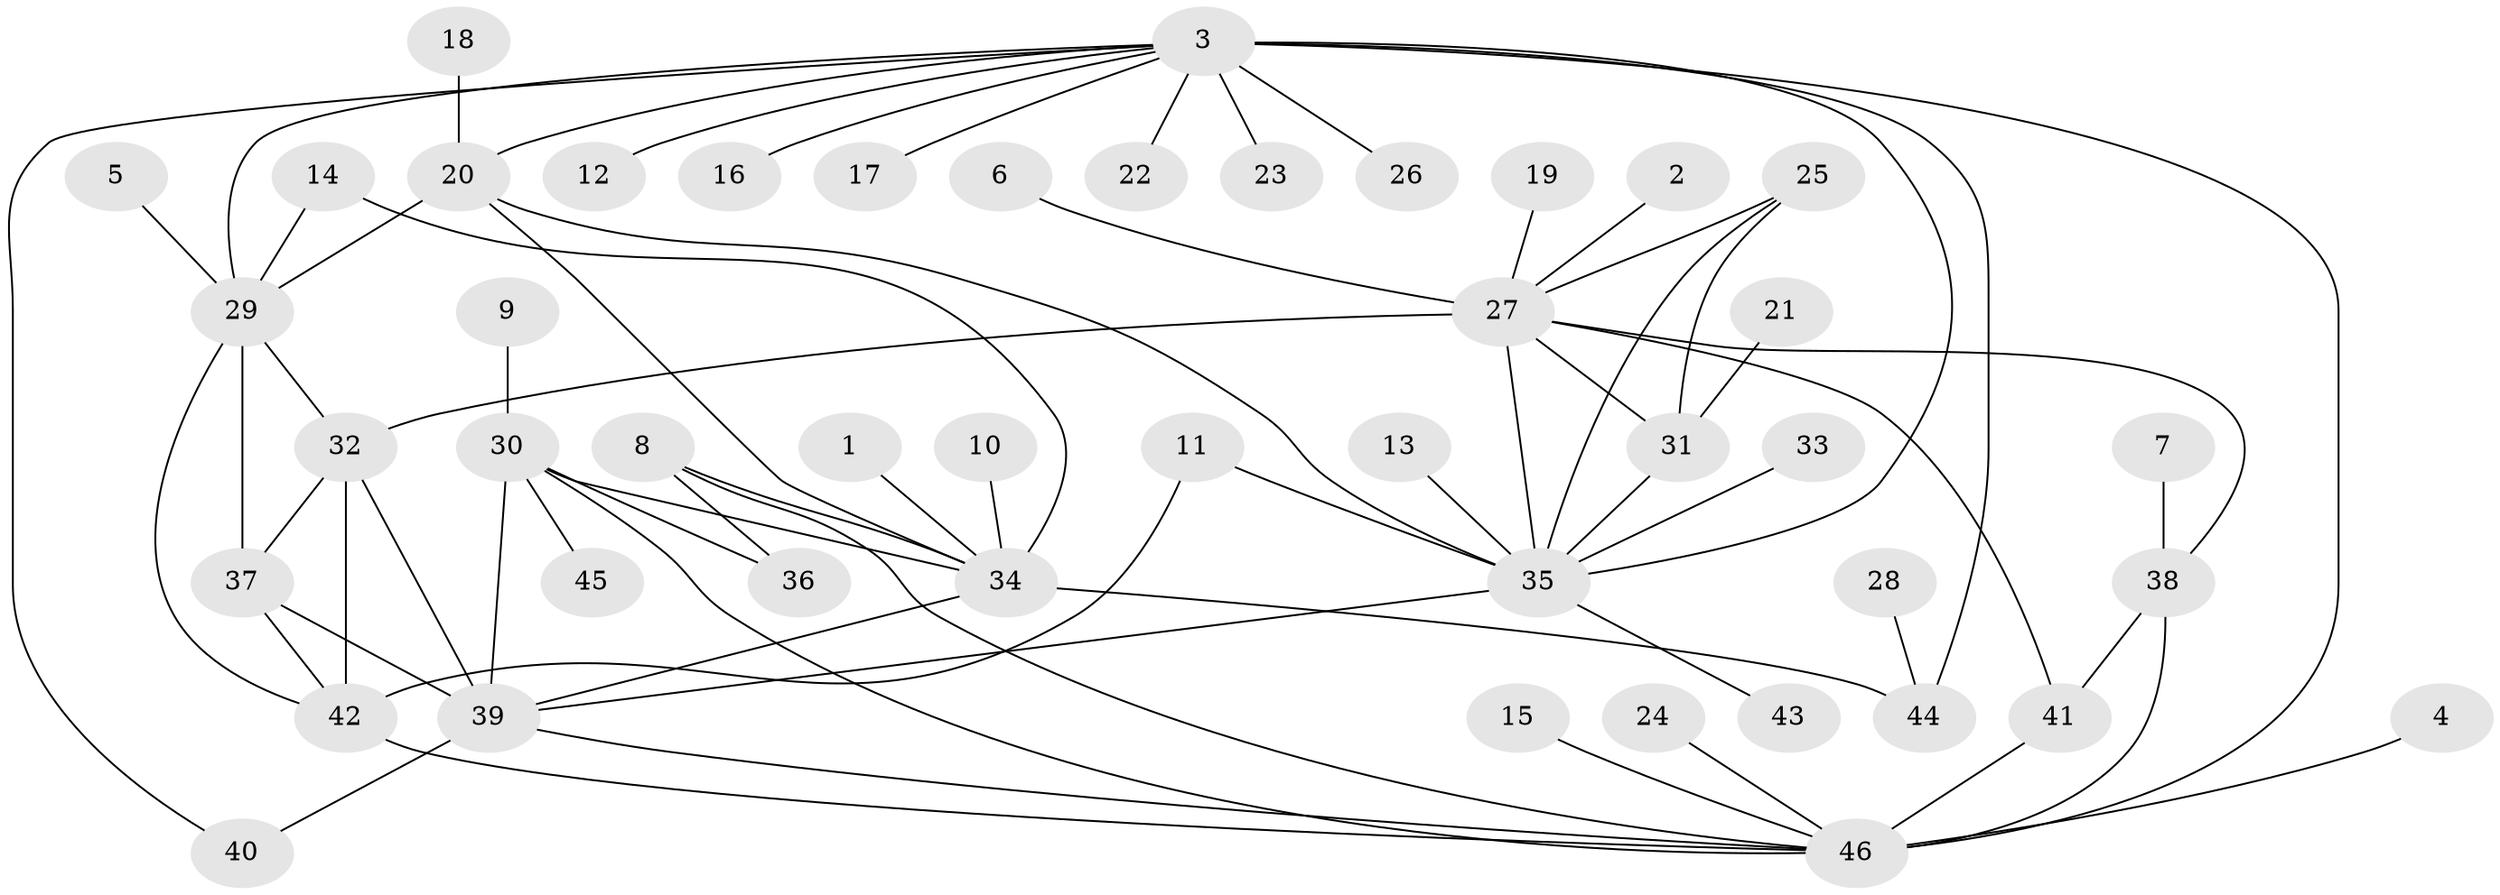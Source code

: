 // original degree distribution, {9: 0.02197802197802198, 8: 0.02197802197802198, 4: 0.04395604395604396, 6: 0.06593406593406594, 5: 0.02197802197802198, 7: 0.02197802197802198, 11: 0.03296703296703297, 10: 0.01098901098901099, 1: 0.5494505494505495, 2: 0.17582417582417584, 3: 0.03296703296703297}
// Generated by graph-tools (version 1.1) at 2025/26/03/09/25 03:26:40]
// undirected, 46 vertices, 70 edges
graph export_dot {
graph [start="1"]
  node [color=gray90,style=filled];
  1;
  2;
  3;
  4;
  5;
  6;
  7;
  8;
  9;
  10;
  11;
  12;
  13;
  14;
  15;
  16;
  17;
  18;
  19;
  20;
  21;
  22;
  23;
  24;
  25;
  26;
  27;
  28;
  29;
  30;
  31;
  32;
  33;
  34;
  35;
  36;
  37;
  38;
  39;
  40;
  41;
  42;
  43;
  44;
  45;
  46;
  1 -- 34 [weight=1.0];
  2 -- 27 [weight=1.0];
  3 -- 12 [weight=1.0];
  3 -- 16 [weight=1.0];
  3 -- 17 [weight=1.0];
  3 -- 20 [weight=1.0];
  3 -- 22 [weight=1.0];
  3 -- 23 [weight=1.0];
  3 -- 26 [weight=1.0];
  3 -- 29 [weight=1.0];
  3 -- 35 [weight=1.0];
  3 -- 40 [weight=1.0];
  3 -- 44 [weight=3.0];
  3 -- 46 [weight=1.0];
  4 -- 46 [weight=1.0];
  5 -- 29 [weight=1.0];
  6 -- 27 [weight=1.0];
  7 -- 38 [weight=1.0];
  8 -- 34 [weight=1.0];
  8 -- 36 [weight=1.0];
  8 -- 46 [weight=1.0];
  9 -- 30 [weight=1.0];
  10 -- 34 [weight=1.0];
  11 -- 35 [weight=1.0];
  11 -- 42 [weight=1.0];
  13 -- 35 [weight=1.0];
  14 -- 29 [weight=1.0];
  14 -- 34 [weight=1.0];
  15 -- 46 [weight=1.0];
  18 -- 20 [weight=1.0];
  19 -- 27 [weight=1.0];
  20 -- 29 [weight=1.0];
  20 -- 34 [weight=1.0];
  20 -- 35 [weight=1.0];
  21 -- 31 [weight=1.0];
  24 -- 46 [weight=1.0];
  25 -- 27 [weight=1.0];
  25 -- 31 [weight=1.0];
  25 -- 35 [weight=1.0];
  27 -- 31 [weight=1.0];
  27 -- 32 [weight=1.0];
  27 -- 35 [weight=1.0];
  27 -- 38 [weight=1.0];
  27 -- 41 [weight=1.0];
  28 -- 44 [weight=1.0];
  29 -- 32 [weight=1.0];
  29 -- 37 [weight=1.0];
  29 -- 42 [weight=1.0];
  30 -- 34 [weight=1.0];
  30 -- 36 [weight=1.0];
  30 -- 39 [weight=2.0];
  30 -- 45 [weight=1.0];
  30 -- 46 [weight=1.0];
  31 -- 35 [weight=1.0];
  32 -- 37 [weight=1.0];
  32 -- 39 [weight=1.0];
  32 -- 42 [weight=1.0];
  33 -- 35 [weight=1.0];
  34 -- 39 [weight=2.0];
  34 -- 44 [weight=1.0];
  35 -- 39 [weight=1.0];
  35 -- 43 [weight=1.0];
  37 -- 39 [weight=1.0];
  37 -- 42 [weight=1.0];
  38 -- 41 [weight=1.0];
  38 -- 46 [weight=2.0];
  39 -- 40 [weight=1.0];
  39 -- 46 [weight=1.0];
  41 -- 46 [weight=2.0];
  42 -- 46 [weight=1.0];
}
